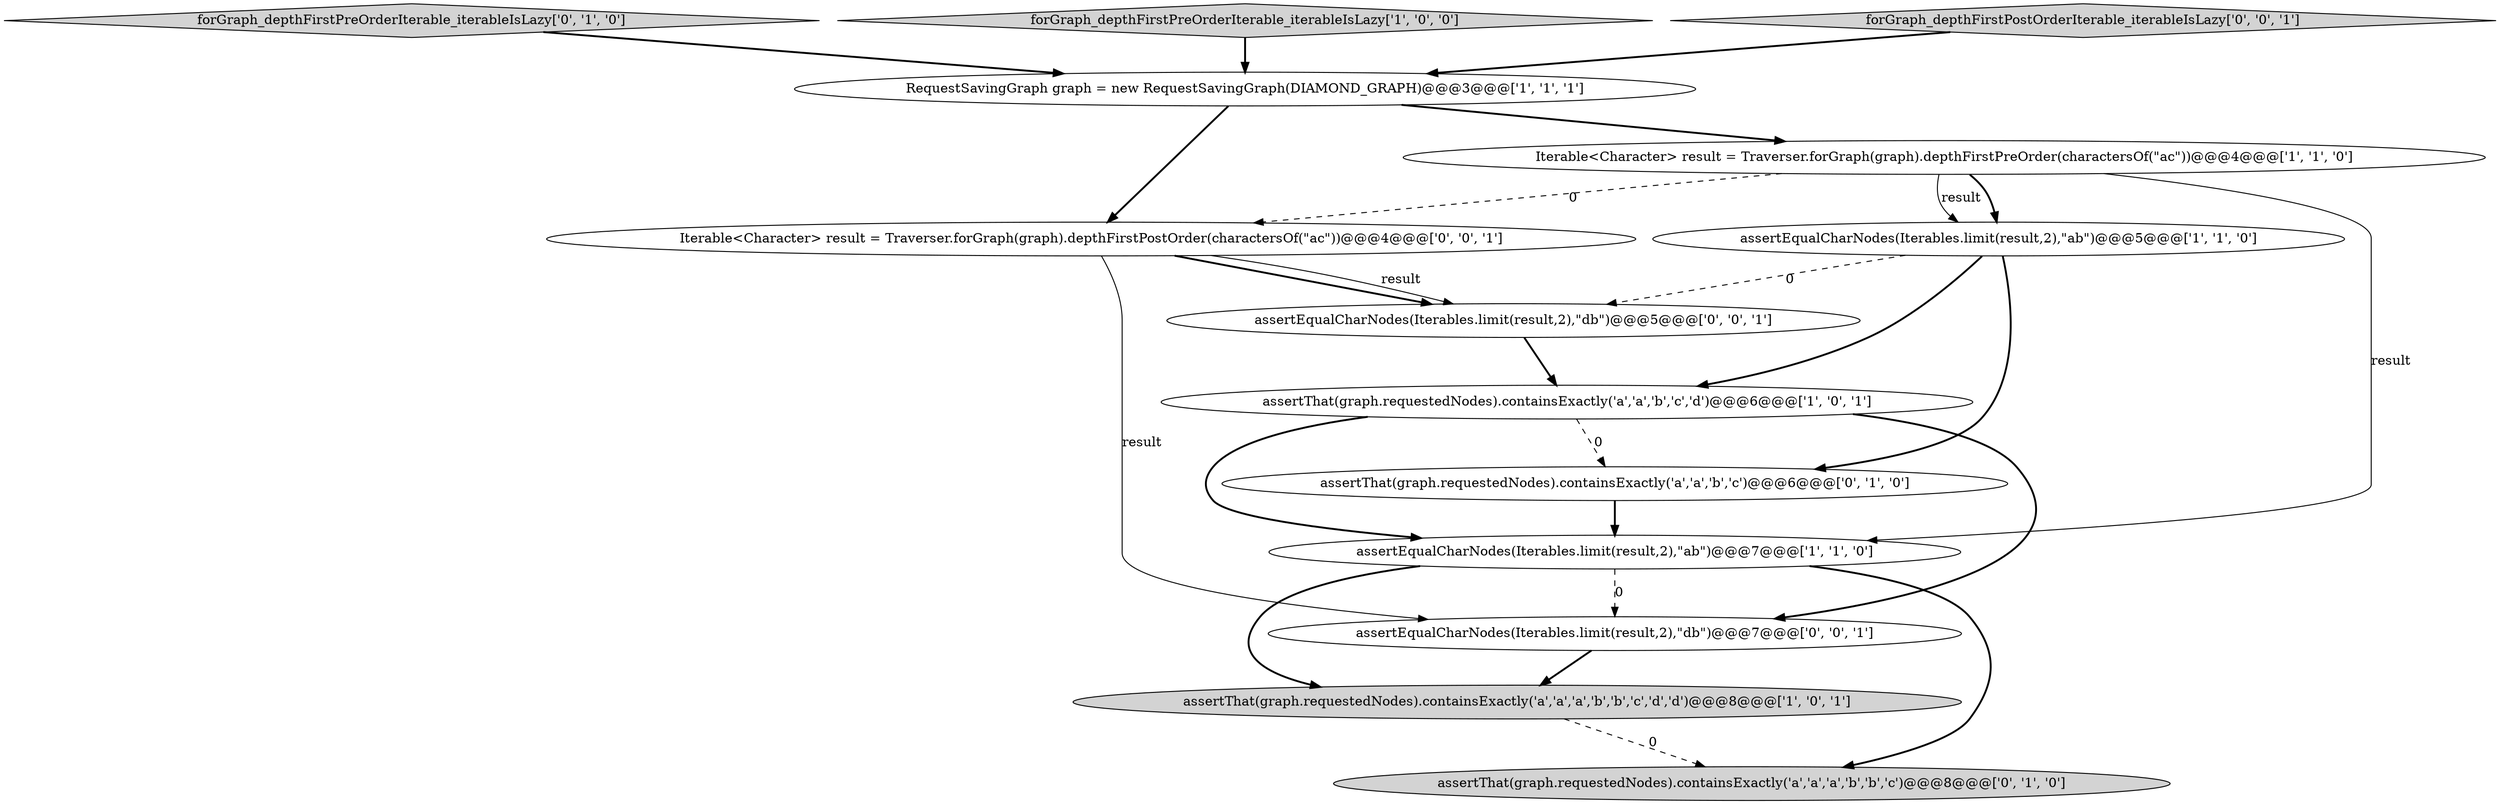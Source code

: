 digraph {
0 [style = filled, label = "RequestSavingGraph graph = new RequestSavingGraph(DIAMOND_GRAPH)@@@3@@@['1', '1', '1']", fillcolor = white, shape = ellipse image = "AAA0AAABBB1BBB"];
2 [style = filled, label = "Iterable<Character> result = Traverser.forGraph(graph).depthFirstPreOrder(charactersOf(\"ac\"))@@@4@@@['1', '1', '0']", fillcolor = white, shape = ellipse image = "AAA0AAABBB1BBB"];
10 [style = filled, label = "assertEqualCharNodes(Iterables.limit(result,2),\"db\")@@@5@@@['0', '0', '1']", fillcolor = white, shape = ellipse image = "AAA0AAABBB3BBB"];
12 [style = filled, label = "assertEqualCharNodes(Iterables.limit(result,2),\"db\")@@@7@@@['0', '0', '1']", fillcolor = white, shape = ellipse image = "AAA0AAABBB3BBB"];
3 [style = filled, label = "assertThat(graph.requestedNodes).containsExactly('a','a','a','b','b','c','d','d')@@@8@@@['1', '0', '1']", fillcolor = lightgray, shape = ellipse image = "AAA0AAABBB1BBB"];
7 [style = filled, label = "assertThat(graph.requestedNodes).containsExactly('a','a','a','b','b','c')@@@8@@@['0', '1', '0']", fillcolor = lightgray, shape = ellipse image = "AAA1AAABBB2BBB"];
8 [style = filled, label = "assertThat(graph.requestedNodes).containsExactly('a','a','b','c')@@@6@@@['0', '1', '0']", fillcolor = white, shape = ellipse image = "AAA1AAABBB2BBB"];
9 [style = filled, label = "forGraph_depthFirstPreOrderIterable_iterableIsLazy['0', '1', '0']", fillcolor = lightgray, shape = diamond image = "AAA0AAABBB2BBB"];
1 [style = filled, label = "assertEqualCharNodes(Iterables.limit(result,2),\"ab\")@@@7@@@['1', '1', '0']", fillcolor = white, shape = ellipse image = "AAA0AAABBB1BBB"];
4 [style = filled, label = "forGraph_depthFirstPreOrderIterable_iterableIsLazy['1', '0', '0']", fillcolor = lightgray, shape = diamond image = "AAA0AAABBB1BBB"];
6 [style = filled, label = "assertThat(graph.requestedNodes).containsExactly('a','a','b','c','d')@@@6@@@['1', '0', '1']", fillcolor = white, shape = ellipse image = "AAA0AAABBB1BBB"];
11 [style = filled, label = "Iterable<Character> result = Traverser.forGraph(graph).depthFirstPostOrder(charactersOf(\"ac\"))@@@4@@@['0', '0', '1']", fillcolor = white, shape = ellipse image = "AAA0AAABBB3BBB"];
13 [style = filled, label = "forGraph_depthFirstPostOrderIterable_iterableIsLazy['0', '0', '1']", fillcolor = lightgray, shape = diamond image = "AAA0AAABBB3BBB"];
5 [style = filled, label = "assertEqualCharNodes(Iterables.limit(result,2),\"ab\")@@@5@@@['1', '1', '0']", fillcolor = white, shape = ellipse image = "AAA0AAABBB1BBB"];
5->8 [style = bold, label=""];
10->6 [style = bold, label=""];
13->0 [style = bold, label=""];
2->5 [style = bold, label=""];
9->0 [style = bold, label=""];
0->11 [style = bold, label=""];
3->7 [style = dashed, label="0"];
8->1 [style = bold, label=""];
2->5 [style = solid, label="result"];
1->3 [style = bold, label=""];
11->10 [style = bold, label=""];
2->1 [style = solid, label="result"];
12->3 [style = bold, label=""];
6->8 [style = dashed, label="0"];
6->12 [style = bold, label=""];
11->12 [style = solid, label="result"];
1->12 [style = dashed, label="0"];
5->10 [style = dashed, label="0"];
2->11 [style = dashed, label="0"];
0->2 [style = bold, label=""];
1->7 [style = bold, label=""];
5->6 [style = bold, label=""];
6->1 [style = bold, label=""];
4->0 [style = bold, label=""];
11->10 [style = solid, label="result"];
}

